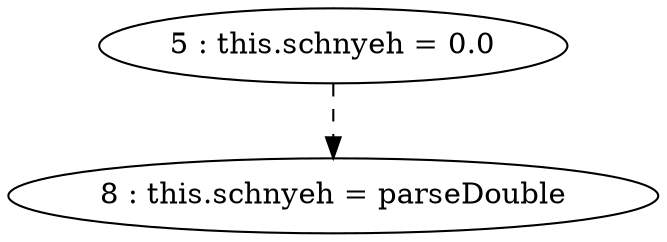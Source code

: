 digraph G {
"5 : this.schnyeh = 0.0"
"5 : this.schnyeh = 0.0" -> "8 : this.schnyeh = parseDouble" [style=dashed]
"8 : this.schnyeh = parseDouble"
}